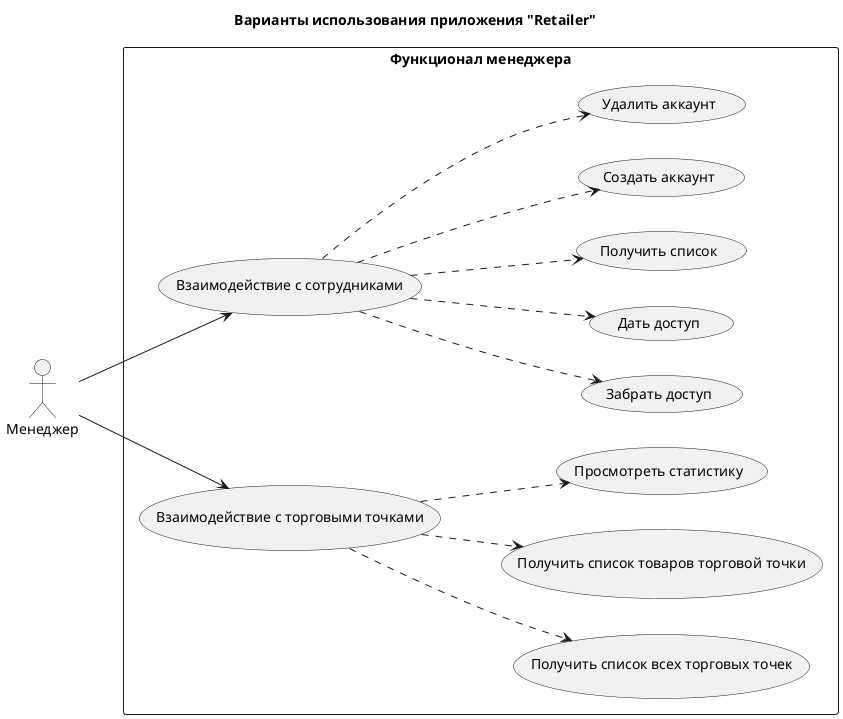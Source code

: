 @startuml "Retailer"

title Варианты использования приложения "Retailer"

left to right direction

actor :Менеджер: as Admin


rectangle "Функционал менеджера" {
    usecase "Взаимодействие с сотрудниками" as Staff
    usecase "Забрать доступ" as RevokeStaff
    usecase "Дать доступ" as GrantStaff
    usecase "Получить список" as AdminStaffList
    usecase "Создать аккаунт" as AdminStaffCreate
    usecase "Удалить аккаунт" as AdminStaffRemove

    usecase "Взаимодействие с торговыми точками" as Shop
    usecase "Получить список всех торговых точек" as AdminShopList
	usecase "Получить список товаров торговой точки" as AdminShopInfo
    usecase "Просмотреть статистику" as AdminGetStat
}


Admin --> Staff
Staff ..> RevokeStaff
Staff ..> GrantStaff
Staff ..> AdminStaffList
Staff ..> AdminStaffCreate
Staff ..> AdminStaffRemove

Admin --> Shop
Shop ..> AdminShopList
Shop ..> AdminShopInfo
Shop ..> AdminGetStat

@enduml

